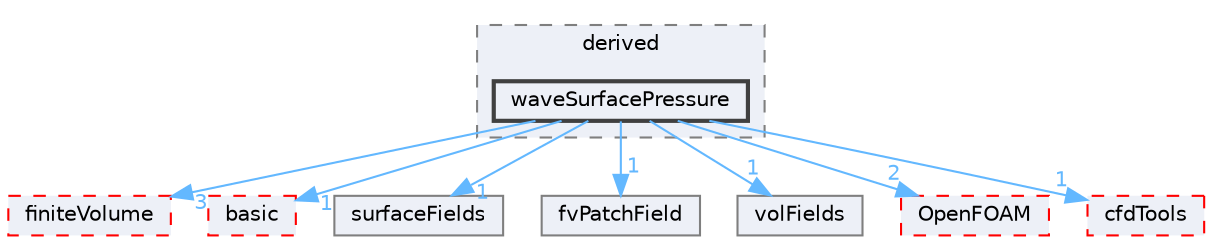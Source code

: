 digraph "src/finiteVolume/fields/fvPatchFields/derived/waveSurfacePressure"
{
 // LATEX_PDF_SIZE
  bgcolor="transparent";
  edge [fontname=Helvetica,fontsize=10,labelfontname=Helvetica,labelfontsize=10];
  node [fontname=Helvetica,fontsize=10,shape=box,height=0.2,width=0.4];
  compound=true
  subgraph clusterdir_ece9aa6b5af9a7776a75b0c1993b0910 {
    graph [ bgcolor="#edf0f7", pencolor="grey50", label="derived", fontname=Helvetica,fontsize=10 style="filled,dashed", URL="dir_ece9aa6b5af9a7776a75b0c1993b0910.html",tooltip=""]
  dir_32758421f3f2b000b088aa913013d012 [label="waveSurfacePressure", fillcolor="#edf0f7", color="grey25", style="filled,bold", URL="dir_32758421f3f2b000b088aa913013d012.html",tooltip=""];
  }
  dir_2ea871e4defbdbd60808750cae643c63 [label="finiteVolume", fillcolor="#edf0f7", color="red", style="filled,dashed", URL="dir_2ea871e4defbdbd60808750cae643c63.html",tooltip=""];
  dir_546b14c9025d30bb5b92fa069dbdd82c [label="basic", fillcolor="#edf0f7", color="red", style="filled,dashed", URL="dir_546b14c9025d30bb5b92fa069dbdd82c.html",tooltip=""];
  dir_606ba9250f9107f82f779cbd3e87c3a5 [label="surfaceFields", fillcolor="#edf0f7", color="grey50", style="filled", URL="dir_606ba9250f9107f82f779cbd3e87c3a5.html",tooltip=""];
  dir_6b9423849569a7ee618201e7cfce9eaa [label="fvPatchField", fillcolor="#edf0f7", color="grey50", style="filled", URL="dir_6b9423849569a7ee618201e7cfce9eaa.html",tooltip=""];
  dir_bd8bf7fa65467c460a50eacc456ce356 [label="volFields", fillcolor="#edf0f7", color="grey50", style="filled", URL="dir_bd8bf7fa65467c460a50eacc456ce356.html",tooltip=""];
  dir_c5473ff19b20e6ec4dfe5c310b3778a8 [label="OpenFOAM", fillcolor="#edf0f7", color="red", style="filled,dashed", URL="dir_c5473ff19b20e6ec4dfe5c310b3778a8.html",tooltip=""];
  dir_cc121c37a2300e902425728df0054672 [label="cfdTools", fillcolor="#edf0f7", color="red", style="filled,dashed", URL="dir_cc121c37a2300e902425728df0054672.html",tooltip=""];
  dir_32758421f3f2b000b088aa913013d012->dir_2ea871e4defbdbd60808750cae643c63 [headlabel="3", labeldistance=1.5 headhref="dir_004380_001388.html" href="dir_004380_001388.html" color="steelblue1" fontcolor="steelblue1"];
  dir_32758421f3f2b000b088aa913013d012->dir_546b14c9025d30bb5b92fa069dbdd82c [headlabel="1", labeldistance=1.5 headhref="dir_004380_000207.html" href="dir_004380_000207.html" color="steelblue1" fontcolor="steelblue1"];
  dir_32758421f3f2b000b088aa913013d012->dir_606ba9250f9107f82f779cbd3e87c3a5 [headlabel="1", labeldistance=1.5 headhref="dir_004380_003832.html" href="dir_004380_003832.html" color="steelblue1" fontcolor="steelblue1"];
  dir_32758421f3f2b000b088aa913013d012->dir_6b9423849569a7ee618201e7cfce9eaa [headlabel="1", labeldistance=1.5 headhref="dir_004380_001564.html" href="dir_004380_001564.html" color="steelblue1" fontcolor="steelblue1"];
  dir_32758421f3f2b000b088aa913013d012->dir_bd8bf7fa65467c460a50eacc456ce356 [headlabel="1", labeldistance=1.5 headhref="dir_004380_004295.html" href="dir_004380_004295.html" color="steelblue1" fontcolor="steelblue1"];
  dir_32758421f3f2b000b088aa913013d012->dir_c5473ff19b20e6ec4dfe5c310b3778a8 [headlabel="2", labeldistance=1.5 headhref="dir_004380_002695.html" href="dir_004380_002695.html" color="steelblue1" fontcolor="steelblue1"];
  dir_32758421f3f2b000b088aa913013d012->dir_cc121c37a2300e902425728df0054672 [headlabel="1", labeldistance=1.5 headhref="dir_004380_000457.html" href="dir_004380_000457.html" color="steelblue1" fontcolor="steelblue1"];
}
